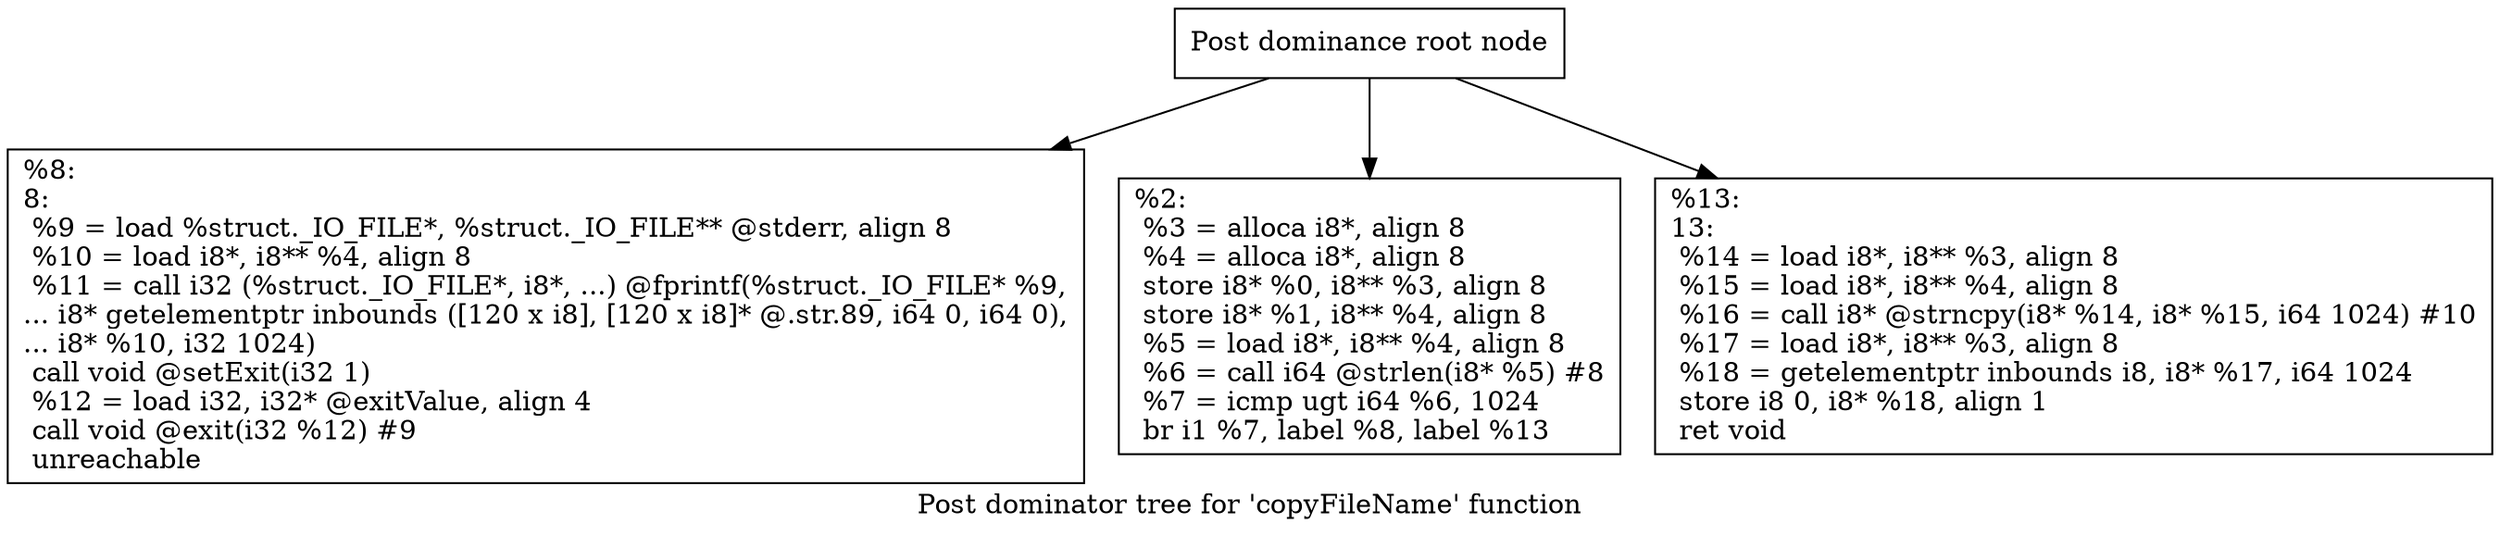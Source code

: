 digraph "Post dominator tree for 'copyFileName' function" {
	label="Post dominator tree for 'copyFileName' function";

	Node0x16df700 [shape=record,label="{Post dominance root node}"];
	Node0x16df700 -> Node0x1476ef0;
	Node0x16df700 -> Node0x16b1f10;
	Node0x16df700 -> Node0x163ab40;
	Node0x1476ef0 [shape=record,label="{%8:\l8:                                                \l  %9 = load %struct._IO_FILE*, %struct._IO_FILE** @stderr, align 8\l  %10 = load i8*, i8** %4, align 8\l  %11 = call i32 (%struct._IO_FILE*, i8*, ...) @fprintf(%struct._IO_FILE* %9,\l... i8* getelementptr inbounds ([120 x i8], [120 x i8]* @.str.89, i64 0, i64 0),\l... i8* %10, i32 1024)\l  call void @setExit(i32 1)\l  %12 = load i32, i32* @exitValue, align 4\l  call void @exit(i32 %12) #9\l  unreachable\l}"];
	Node0x16b1f10 [shape=record,label="{%2:\l  %3 = alloca i8*, align 8\l  %4 = alloca i8*, align 8\l  store i8* %0, i8** %3, align 8\l  store i8* %1, i8** %4, align 8\l  %5 = load i8*, i8** %4, align 8\l  %6 = call i64 @strlen(i8* %5) #8\l  %7 = icmp ugt i64 %6, 1024\l  br i1 %7, label %8, label %13\l}"];
	Node0x163ab40 [shape=record,label="{%13:\l13:                                               \l  %14 = load i8*, i8** %3, align 8\l  %15 = load i8*, i8** %4, align 8\l  %16 = call i8* @strncpy(i8* %14, i8* %15, i64 1024) #10\l  %17 = load i8*, i8** %3, align 8\l  %18 = getelementptr inbounds i8, i8* %17, i64 1024\l  store i8 0, i8* %18, align 1\l  ret void\l}"];
}

